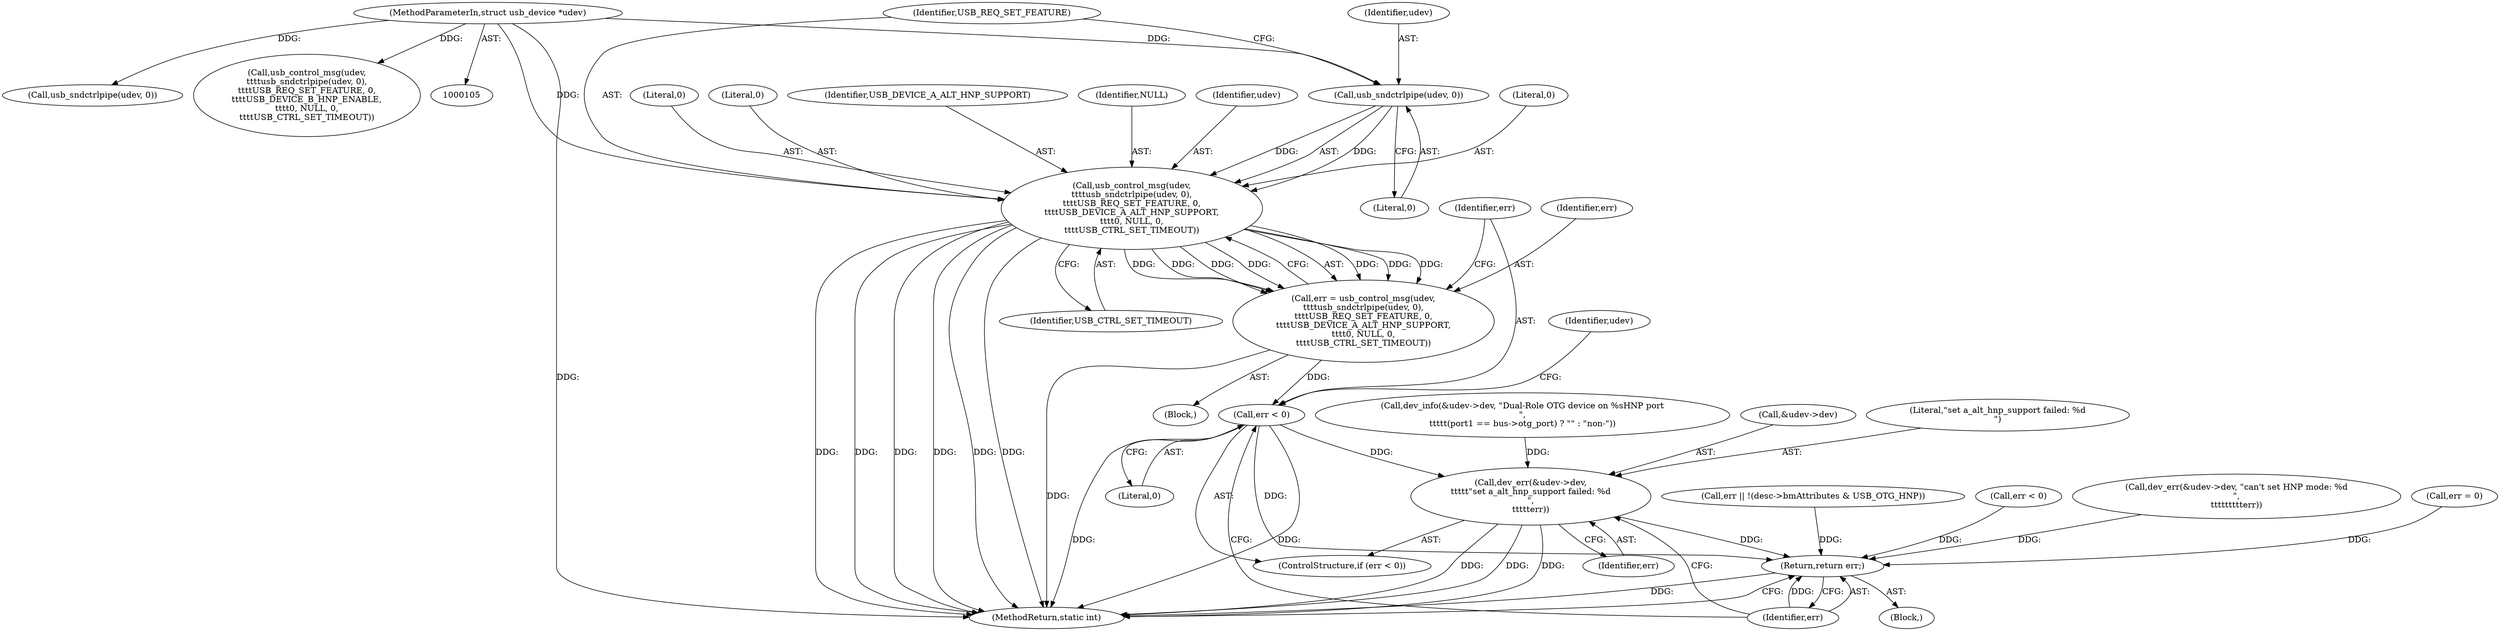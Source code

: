 digraph "0_linux_704620afc70cf47abb9d6a1a57f3825d2bca49cf@pointer" {
"1000257" [label="(Call,usb_sndctrlpipe(udev, 0))"];
"1000106" [label="(MethodParameterIn,struct usb_device *udev)"];
"1000255" [label="(Call,usb_control_msg(udev,\n\t\t\t\tusb_sndctrlpipe(udev, 0),\n\t\t\t\tUSB_REQ_SET_FEATURE, 0,\n\t\t\t\tUSB_DEVICE_A_ALT_HNP_SUPPORT,\n\t\t\t\t0, NULL, 0,\n\t\t\t\tUSB_CTRL_SET_TIMEOUT))"];
"1000253" [label="(Call,err = usb_control_msg(udev,\n\t\t\t\tusb_sndctrlpipe(udev, 0),\n\t\t\t\tUSB_REQ_SET_FEATURE, 0,\n\t\t\t\tUSB_DEVICE_A_ALT_HNP_SUPPORT,\n\t\t\t\t0, NULL, 0,\n\t\t\t\tUSB_CTRL_SET_TIMEOUT))"];
"1000268" [label="(Call,err < 0)"];
"1000271" [label="(Call,dev_err(&udev->dev,\n\t\t\t\t\t\"set a_alt_hnp_support failed: %d\n\",\n\t\t\t\t\terr))"];
"1000278" [label="(Return,return err;)"];
"1000187" [label="(Call,dev_info(&udev->dev, \"Dual-Role OTG device on %sHNP port\n\",\n\t\t\t\t\t(port1 == bus->otg_port) ? \"\" : \"non-\"))"];
"1000177" [label="(Call,err || !(desc->bmAttributes & USB_OTG_HNP))"];
"1000278" [label="(Return,return err;)"];
"1000280" [label="(MethodReturn,static int)"];
"1000272" [label="(Call,&udev->dev)"];
"1000259" [label="(Literal,0)"];
"1000266" [label="(Identifier,USB_CTRL_SET_TIMEOUT)"];
"1000258" [label="(Identifier,udev)"];
"1000261" [label="(Literal,0)"];
"1000263" [label="(Literal,0)"];
"1000107" [label="(Block,)"];
"1000262" [label="(Identifier,USB_DEVICE_A_ALT_HNP_SUPPORT)"];
"1000276" [label="(Literal,\"set a_alt_hnp_support failed: %d\n\")"];
"1000217" [label="(Call,usb_sndctrlpipe(udev, 0))"];
"1000228" [label="(Call,err < 0)"];
"1000270" [label="(Literal,0)"];
"1000271" [label="(Call,dev_err(&udev->dev,\n\t\t\t\t\t\"set a_alt_hnp_support failed: %d\n\",\n\t\t\t\t\terr))"];
"1000279" [label="(Identifier,err)"];
"1000232" [label="(Call,dev_err(&udev->dev, \"can't set HNP mode: %d\n\",\n\t\t\t\t\t\t\t\t\terr))"];
"1000254" [label="(Identifier,err)"];
"1000267" [label="(ControlStructure,if (err < 0))"];
"1000253" [label="(Call,err = usb_control_msg(udev,\n\t\t\t\tusb_sndctrlpipe(udev, 0),\n\t\t\t\tUSB_REQ_SET_FEATURE, 0,\n\t\t\t\tUSB_DEVICE_A_ALT_HNP_SUPPORT,\n\t\t\t\t0, NULL, 0,\n\t\t\t\tUSB_CTRL_SET_TIMEOUT))"];
"1000264" [label="(Identifier,NULL)"];
"1000106" [label="(MethodParameterIn,struct usb_device *udev)"];
"1000277" [label="(Identifier,err)"];
"1000257" [label="(Call,usb_sndctrlpipe(udev, 0))"];
"1000256" [label="(Identifier,udev)"];
"1000255" [label="(Call,usb_control_msg(udev,\n\t\t\t\tusb_sndctrlpipe(udev, 0),\n\t\t\t\tUSB_REQ_SET_FEATURE, 0,\n\t\t\t\tUSB_DEVICE_A_ALT_HNP_SUPPORT,\n\t\t\t\t0, NULL, 0,\n\t\t\t\tUSB_CTRL_SET_TIMEOUT))"];
"1000269" [label="(Identifier,err)"];
"1000274" [label="(Identifier,udev)"];
"1000215" [label="(Call,usb_control_msg(udev,\n\t\t\t\tusb_sndctrlpipe(udev, 0),\n\t\t\t\tUSB_REQ_SET_FEATURE, 0,\n\t\t\t\tUSB_DEVICE_B_HNP_ENABLE,\n\t\t\t\t0, NULL, 0,\n\t\t\t\tUSB_CTRL_SET_TIMEOUT))"];
"1000109" [label="(Call,err = 0)"];
"1000252" [label="(Block,)"];
"1000260" [label="(Identifier,USB_REQ_SET_FEATURE)"];
"1000265" [label="(Literal,0)"];
"1000268" [label="(Call,err < 0)"];
"1000257" -> "1000255"  [label="AST: "];
"1000257" -> "1000259"  [label="CFG: "];
"1000258" -> "1000257"  [label="AST: "];
"1000259" -> "1000257"  [label="AST: "];
"1000260" -> "1000257"  [label="CFG: "];
"1000257" -> "1000255"  [label="DDG: "];
"1000257" -> "1000255"  [label="DDG: "];
"1000106" -> "1000257"  [label="DDG: "];
"1000106" -> "1000105"  [label="AST: "];
"1000106" -> "1000280"  [label="DDG: "];
"1000106" -> "1000215"  [label="DDG: "];
"1000106" -> "1000217"  [label="DDG: "];
"1000106" -> "1000255"  [label="DDG: "];
"1000255" -> "1000253"  [label="AST: "];
"1000255" -> "1000266"  [label="CFG: "];
"1000256" -> "1000255"  [label="AST: "];
"1000260" -> "1000255"  [label="AST: "];
"1000261" -> "1000255"  [label="AST: "];
"1000262" -> "1000255"  [label="AST: "];
"1000263" -> "1000255"  [label="AST: "];
"1000264" -> "1000255"  [label="AST: "];
"1000265" -> "1000255"  [label="AST: "];
"1000266" -> "1000255"  [label="AST: "];
"1000253" -> "1000255"  [label="CFG: "];
"1000255" -> "1000280"  [label="DDG: "];
"1000255" -> "1000280"  [label="DDG: "];
"1000255" -> "1000280"  [label="DDG: "];
"1000255" -> "1000280"  [label="DDG: "];
"1000255" -> "1000280"  [label="DDG: "];
"1000255" -> "1000280"  [label="DDG: "];
"1000255" -> "1000253"  [label="DDG: "];
"1000255" -> "1000253"  [label="DDG: "];
"1000255" -> "1000253"  [label="DDG: "];
"1000255" -> "1000253"  [label="DDG: "];
"1000255" -> "1000253"  [label="DDG: "];
"1000255" -> "1000253"  [label="DDG: "];
"1000255" -> "1000253"  [label="DDG: "];
"1000253" -> "1000252"  [label="AST: "];
"1000254" -> "1000253"  [label="AST: "];
"1000269" -> "1000253"  [label="CFG: "];
"1000253" -> "1000280"  [label="DDG: "];
"1000253" -> "1000268"  [label="DDG: "];
"1000268" -> "1000267"  [label="AST: "];
"1000268" -> "1000270"  [label="CFG: "];
"1000269" -> "1000268"  [label="AST: "];
"1000270" -> "1000268"  [label="AST: "];
"1000274" -> "1000268"  [label="CFG: "];
"1000279" -> "1000268"  [label="CFG: "];
"1000268" -> "1000280"  [label="DDG: "];
"1000268" -> "1000280"  [label="DDG: "];
"1000268" -> "1000271"  [label="DDG: "];
"1000268" -> "1000278"  [label="DDG: "];
"1000271" -> "1000267"  [label="AST: "];
"1000271" -> "1000277"  [label="CFG: "];
"1000272" -> "1000271"  [label="AST: "];
"1000276" -> "1000271"  [label="AST: "];
"1000277" -> "1000271"  [label="AST: "];
"1000279" -> "1000271"  [label="CFG: "];
"1000271" -> "1000280"  [label="DDG: "];
"1000271" -> "1000280"  [label="DDG: "];
"1000271" -> "1000280"  [label="DDG: "];
"1000187" -> "1000271"  [label="DDG: "];
"1000271" -> "1000278"  [label="DDG: "];
"1000278" -> "1000107"  [label="AST: "];
"1000278" -> "1000279"  [label="CFG: "];
"1000279" -> "1000278"  [label="AST: "];
"1000280" -> "1000278"  [label="CFG: "];
"1000278" -> "1000280"  [label="DDG: "];
"1000279" -> "1000278"  [label="DDG: "];
"1000177" -> "1000278"  [label="DDG: "];
"1000232" -> "1000278"  [label="DDG: "];
"1000228" -> "1000278"  [label="DDG: "];
"1000109" -> "1000278"  [label="DDG: "];
}
